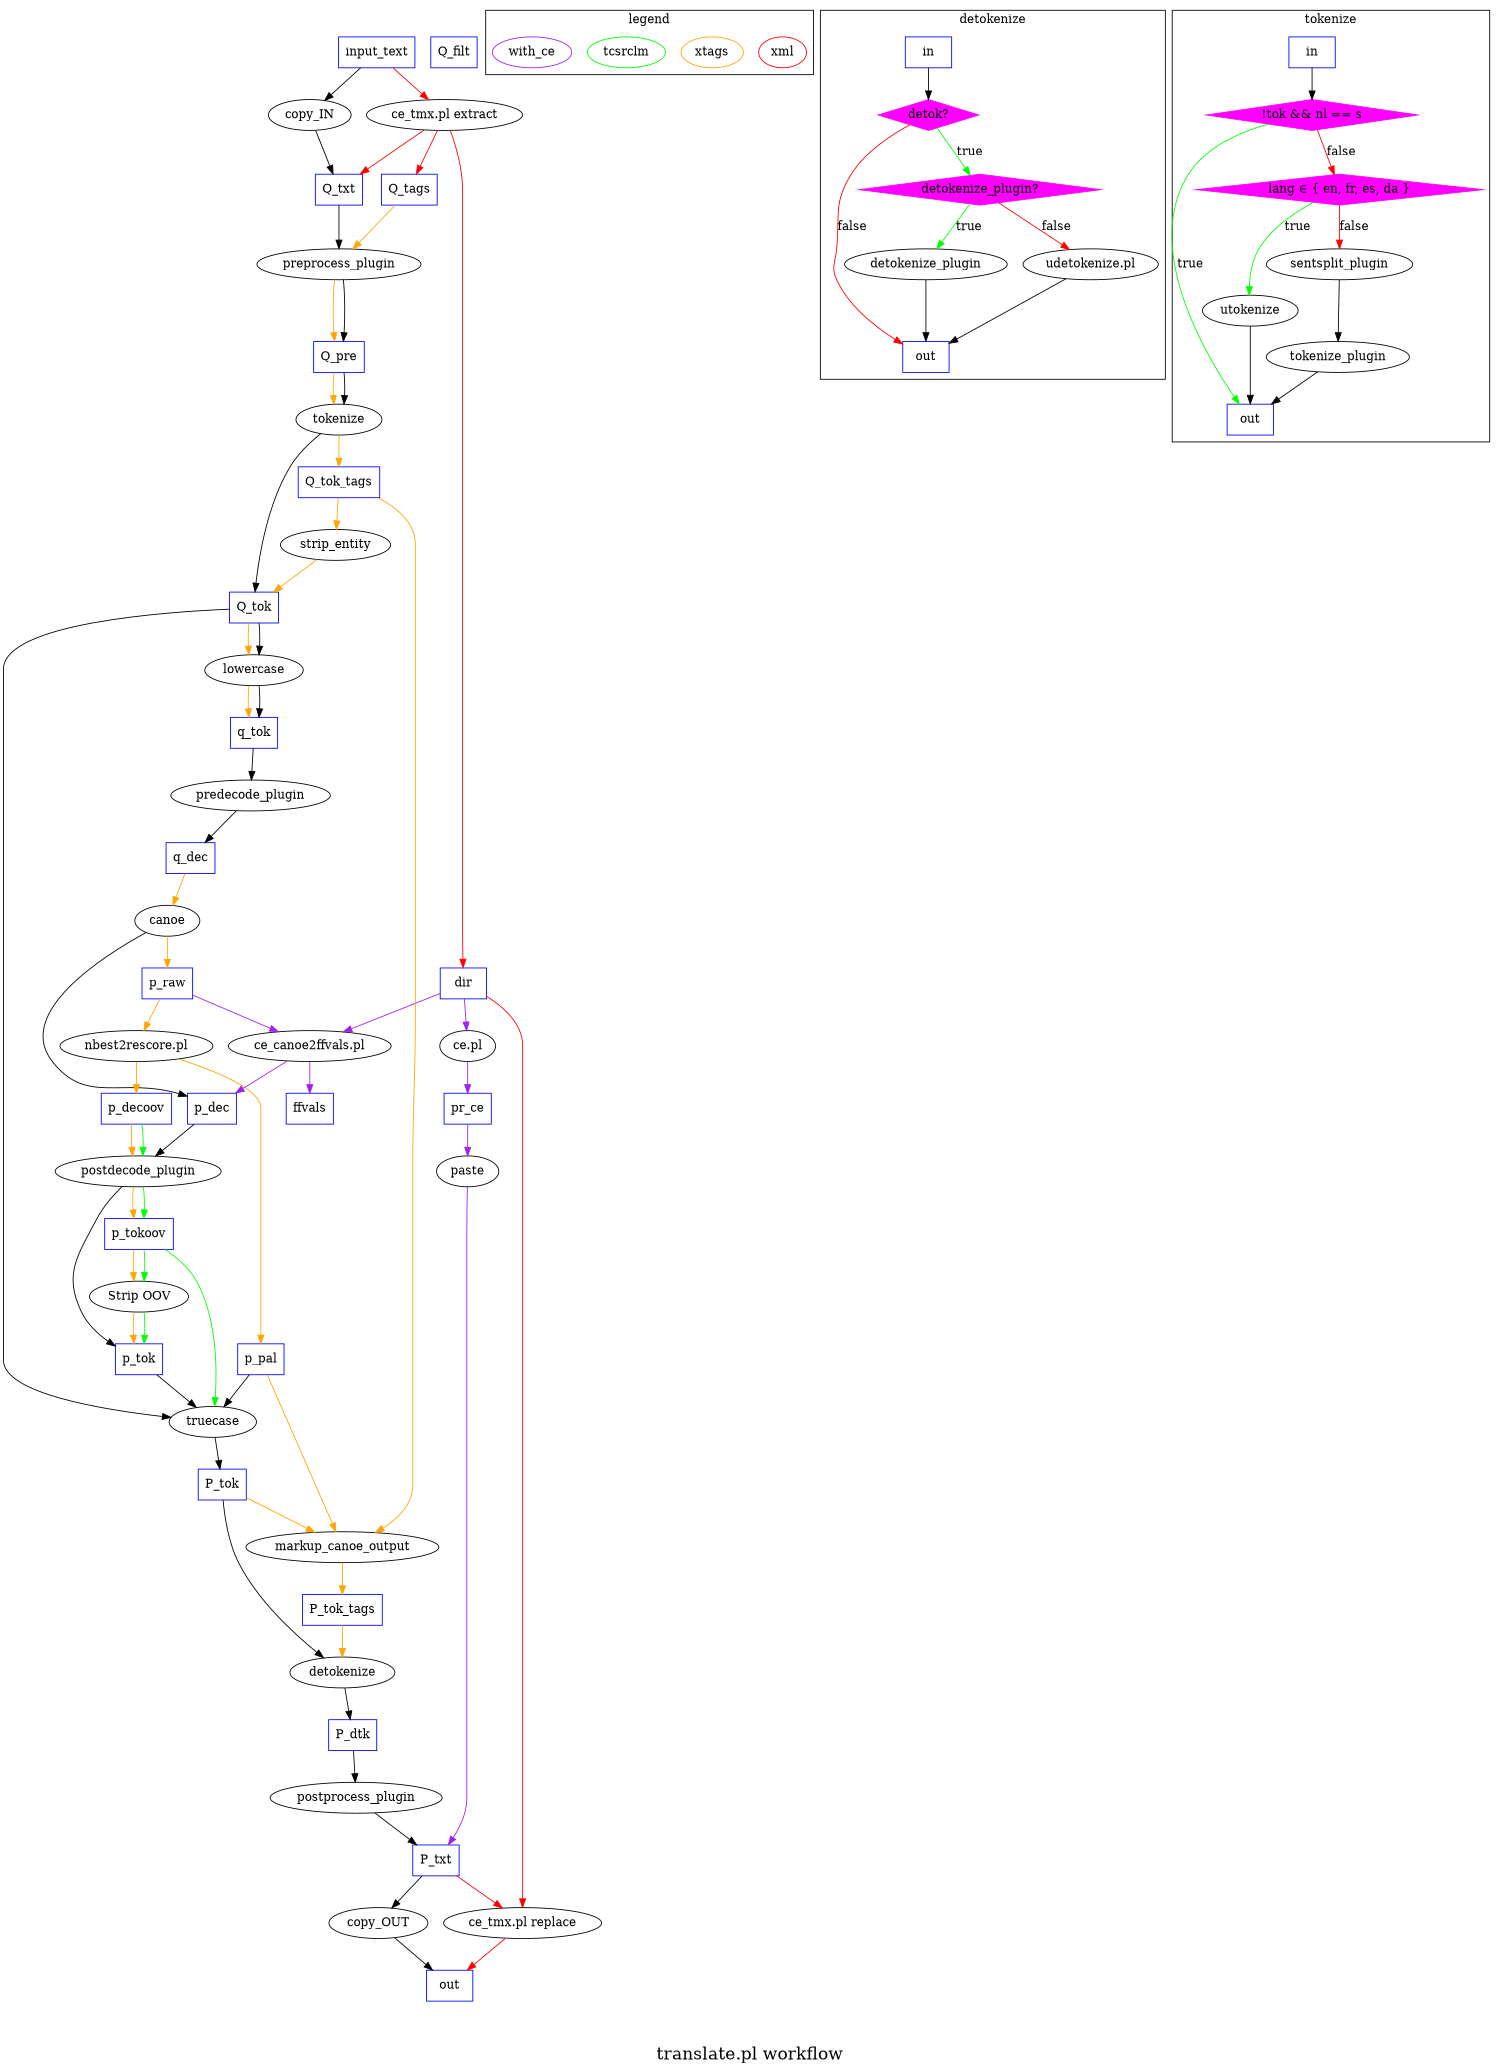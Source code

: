 digraph "translate.pl workflow" {
   size="10,16";

   input_text [shape=box, color=blue];
   dir [shape=box, color=blue];
   Q_txt [shape=box, color=blue];
   Q_tags [shape=box, color=blue];
   Q_pre [shape=box, color=blue];
   Q_tok [shape=box, color=blue];
   Q_tok_tags [shape=box, color=blue];
   q_tok [shape=box, color=blue];
   q_dec [shape=box, color=blue];
   p_raw [shape=box, color=blue];
   p_decoov [shape=box, color=blue];
   p_dec [shape=box, color=blue];
   p_pal [shape=box, color=blue];
   p_tokoov [shape=box, color=blue];
   p_tok [shape=box, color=blue];
   P_tok [shape=box, color=blue];
   P_tok_tags [shape=box, color=blue];
   P_dtk [shape=box, color=blue];
   P_txt [shape=box, color=blue];
   pr_ce [shape=box, color=blue];
   Q_filt [shape=box, color=blue];
   out [shape=box, color=blue];
   ffvals [shape=box, color=blue];

   subgraph cluster_legend {
      label = "legend";

      xml [color="red"];
      xtags [color="orange"];
      tcsrclm [color="green"];
      with_ce [color="purple"];
   }

########################################
   subgraph IN {
      subgraph if_xml {
         edge [color="red"];
         input_text->"ce_tmx.pl extract";
         "ce_tmx.pl extract"->dir;
         "ce_tmx.pl extract"->Q_txt;
         "ce_tmx.pl extract"->Q_tags;
      }
      subgraph else {
         input_text->"copy_IN";
         "copy_IN"->Q_txt;
      }
   }


########################################
   subgraph PREP {
      subgraph xtags {
         edge [color="orange"];
         Q_tags->"preprocess_plugin";
         "preprocess_plugin"->Q_pre;
         Q_pre->"tokenize";
         "tokenize"->Q_tok_tags;
         Q_tok_tags->"strip_entity";
         "strip_entity"->Q_tok;
         Q_tok->"lowercase";
         "lowercase"->q_tok;
      }
      subgraph else {
         Q_txt->"preprocess_plugin";
         "preprocess_plugin"->Q_pre;
         Q_pre->"tokenize";
         "tokenize"->Q_tok;
         Q_tok->"lowercase";
         "lowercase"->q_tok;
      }
   }


########################################
   subgraph TRANS {
      q_tok->"predecode_plugin";
      "predecode_plugin"->q_dec;

      subgraph xtags {
         edge [color="orange"];
         q_dec->"canoe";
         "canoe"->p_raw;

         p_raw->"nbest2rescore.pl";
         "nbest2rescore.pl"->p_pal;
         "nbest2rescore.pl"->p_decoov;

         p_decoov->"postdecode_plugin";
         "postdecode_plugin"->p_tokoov;

         p_tokoov->"Strip OOV";
         "Strip OOV"->p_tok;
      }
      subgraph with_ce {
         edge [color="purple"];
         dir->"ce_canoe2ffvals.pl";
         p_raw->"ce_canoe2ffvals.pl";
         "ce_canoe2ffvals.pl"->p_dec;
         "ce_canoe2ffvals.pl"->ffvals;
      }
      subgraph tcsrclm {
         edge [color="green"];
         p_decoov->"postdecode_plugin";
         "postdecode_plugin"->p_tokoov;

         p_tokoov->"Strip OOV";
         "Strip OOV"->p_tok;
      }
      "canoe"->p_dec;

      p_dec->"postdecode_plugin";
      "postdecode_plugin"->p_tok;
   }


########################################
   subgraph cluster_detokenize {
      label = "detokenize";

      "d_in" [shape=box, color=blue];
      "d_out" [shape=box, color=blue];
      "detok?" [shape=diamond, style=filled, color=magenta];
      "detokenize_plugin?" [shape=diamond, style=filled, color=magenta];

      "d_in" [label="in"];
      "d_out" [label="out"];

      "d_in" -> "detok?";
      "detok?" -> "d_out" [color=red, label="false", len=1.00];
      "detok?" -> "detokenize_plugin?" [color=green, label="true", len=1.00];
      "detokenize_plugin?" -> "detokenize_plugin" [color=green, label="true", len=1.00]
      "detokenize_plugin" -> "d_out";
      "detokenize_plugin?" -> "udetokenize.pl" [color=red, label="false", len=1.00];
      "udetokenize.pl" -> "d_out";
   }

   subgraph POST {
      subgraph if_tcsrclm {
         edge [color="green"];
         p_tokoov->"truecase";
      }
      subgraph else {
         p_tok->"truecase";
         Q_tok->"truecase";
         p_pal->"truecase";
         "truecase"->P_tok;
      }

      subgraph xtags {
         edge [color="orange"];
         Q_tok_tags->"markup_canoe_output";
         P_tok->"markup_canoe_output";
         p_pal->"markup_canoe_output";
         "markup_canoe_output"->P_tok_tags;

         P_tok_tags->"detokenize";
      }
      subgraph else {
         P_tok->"detokenize";
      }

      "detokenize"->P_dtk;

      P_dtk->"postprocess_plugin";
      "postprocess_plugin"->P_txt;
   }


########################################
   subgraph CE {
      subgraph with_ce {
         edge [color="purple"];
         dir->"ce.pl";
         "ce.pl"->pr_ce;
      }
   }


########################################
   subgraph OUT {
      subgraph unless_xml {
         subgraph with_ce {
            edge [color="purple"];
            pr_ce->"paste";
            "paste"->P_txt;
         }
         subgraph else {
            P_txt->"copy_OUT";
            "copy_OUT"->out;
         }
      }
      subgraph else {
         edge [color="red"];
# P_txt which will contain tags
         P_txt->"ce_tmx.pl replace";
         dir->"ce_tmx.pl replace";
         "ce_tmx.pl replace"->out;
      }
   }


########################################
   subgraph cluster_Tokenization {
      label = "tokenize";

      "t_in" [shape=box, color=blue];
      "t_out" [shape=box, color=blue];
      "!tok && nl == s" [shape=diamond, style=filled, color=magenta];
      "lang &#8712; { en, fr, es, da }" [shape=diamond, style=filled, color=magenta];

      "t_in" [label="in"];
      "t_out" [label="out"];

      "t_in" -> "!tok && nl == s";
      "!tok && nl == s" -> "t_out" [color=green, label="true",len=1.00];

      "!tok && nl == s" -> "lang &#8712; { en, fr, es, da }" [color=red, label="false",len=1.00];
      "lang &#8712; { en, fr, es, da }" -> "utokenize" [color=green, label="true",len=1.00];
      "utokenize" -> "t_out";
      "lang &#8712; { en, fr, es, da }" -> "sentsplit_plugin" [color=red, label="false",len=1.00];
      "sentsplit_plugin" -> "tokenize_plugin";
      "tokenize_plugin" -> "t_out";
   }


   label = "\n\ntranslate.pl workflow";
   fontsize=20;
}

